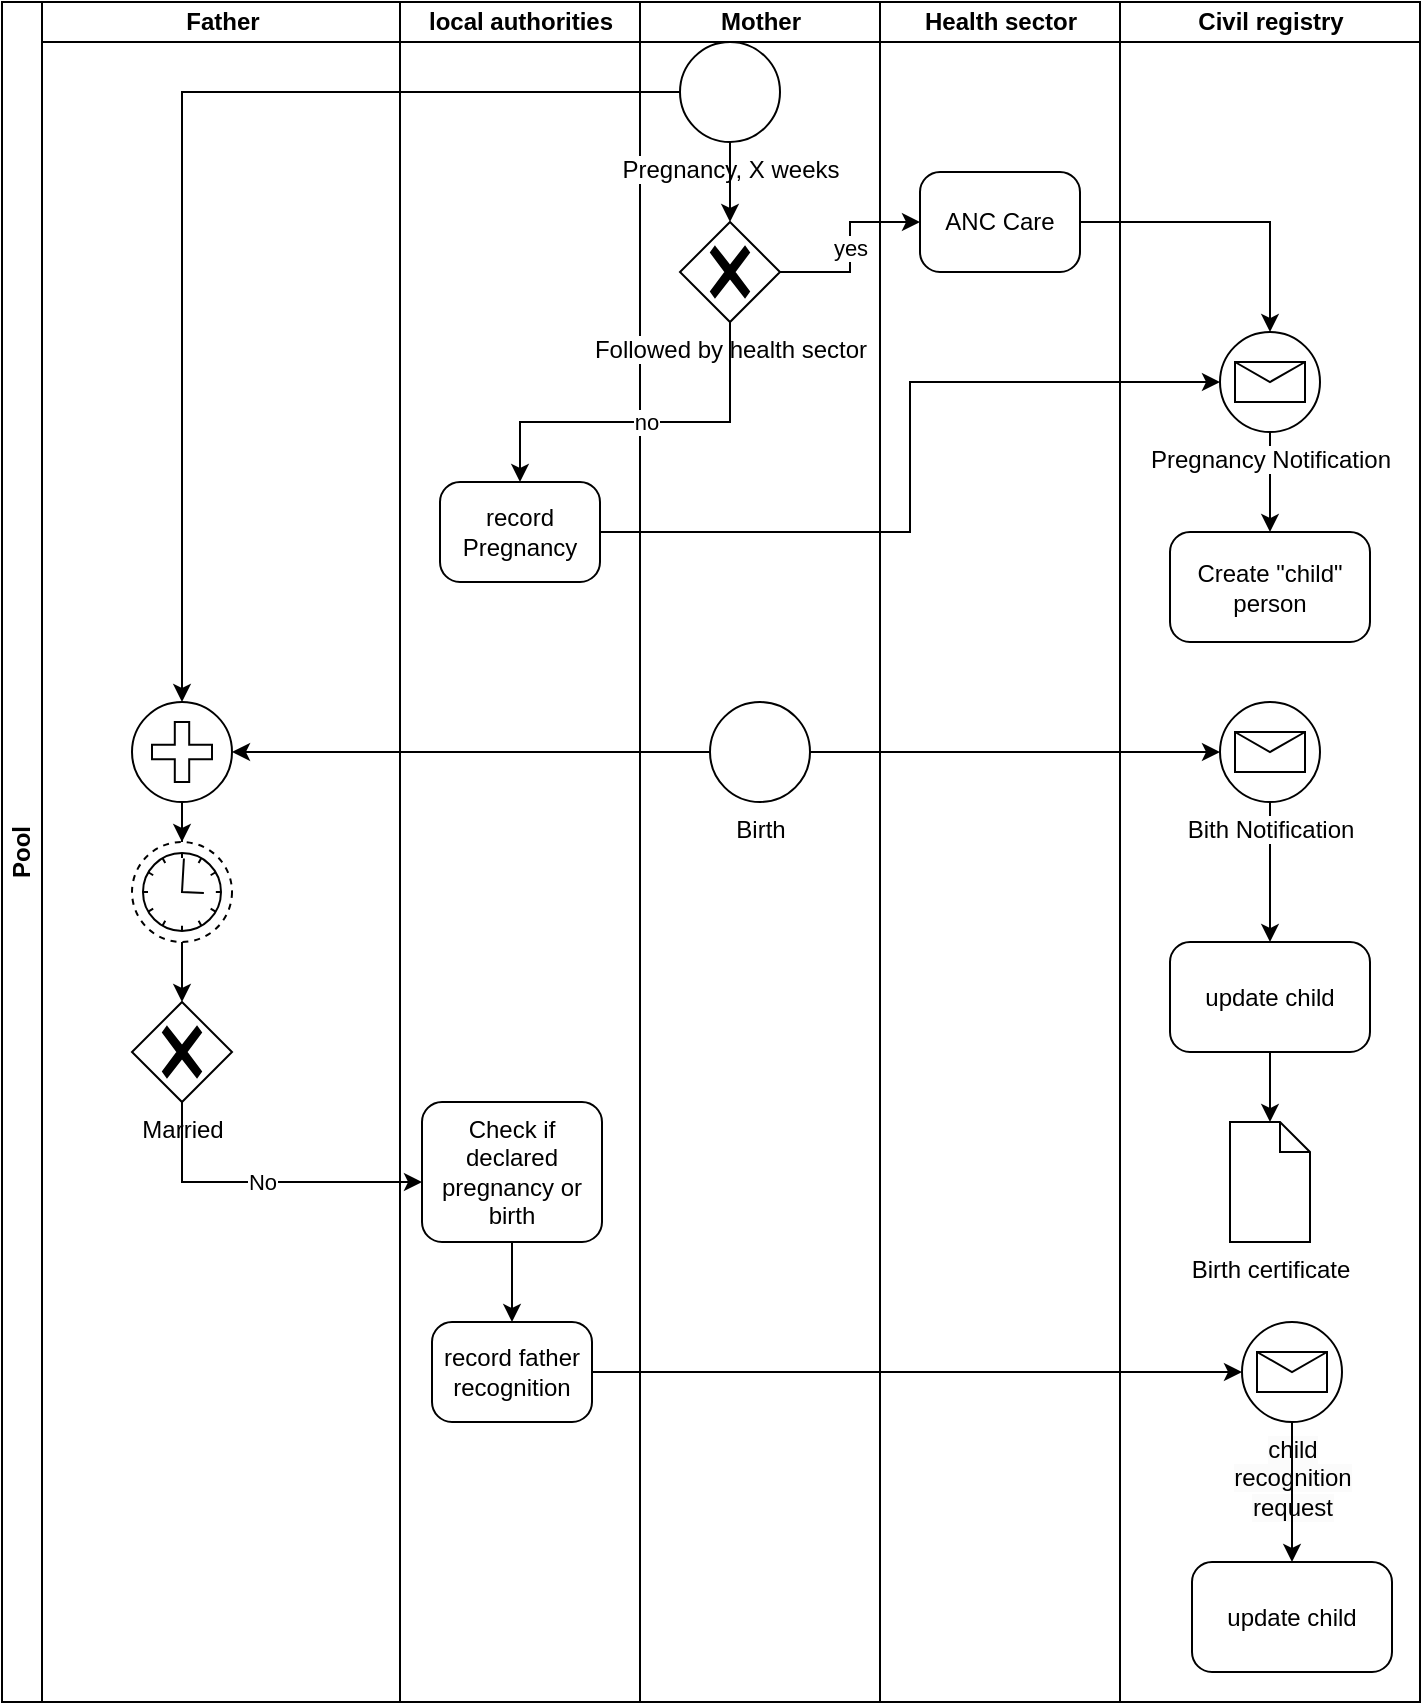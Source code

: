 <mxfile version="24.5.3" type="device" pages="4">
  <diagram name="Birth" id="nSUFd5jD0_9G8nrskVRt">
    <mxGraphModel dx="990" dy="1549" grid="1" gridSize="10" guides="1" tooltips="1" connect="1" arrows="1" fold="1" page="1" pageScale="1" pageWidth="1100" pageHeight="850" math="0" shadow="0">
      <root>
        <mxCell id="0" />
        <mxCell id="1" parent="0" />
        <mxCell id="YhCWl3MqREWQDLSimOhb-4" value="Pool" style="swimlane;html=1;childLayout=stackLayout;resizeParent=1;resizeParentMax=0;startSize=20;horizontal=0;horizontalStack=1;whiteSpace=wrap;" vertex="1" parent="1">
          <mxGeometry width="709" height="850" as="geometry" />
        </mxCell>
        <mxCell id="YhCWl3MqREWQDLSimOhb-7" value="Father" style="swimlane;html=1;startSize=20;" vertex="1" parent="YhCWl3MqREWQDLSimOhb-4">
          <mxGeometry x="20" width="179" height="850" as="geometry" />
        </mxCell>
        <mxCell id="YhCWl3MqREWQDLSimOhb-30" style="edgeStyle=orthogonalEdgeStyle;rounded=0;orthogonalLoop=1;jettySize=auto;html=1;" edge="1" parent="YhCWl3MqREWQDLSimOhb-7" source="YhCWl3MqREWQDLSimOhb-27" target="YhCWl3MqREWQDLSimOhb-29">
          <mxGeometry relative="1" as="geometry" />
        </mxCell>
        <mxCell id="YhCWl3MqREWQDLSimOhb-27" value="" style="points=[[0.145,0.145,0],[0.5,0,0],[0.855,0.145,0],[1,0.5,0],[0.855,0.855,0],[0.5,1,0],[0.145,0.855,0],[0,0.5,0]];shape=mxgraph.bpmn.event;html=1;verticalLabelPosition=bottom;labelBackgroundColor=#ffffff;verticalAlign=top;align=center;perimeter=ellipsePerimeter;outlineConnect=0;aspect=fixed;outline=eventNonint;symbol=timer;" vertex="1" parent="YhCWl3MqREWQDLSimOhb-7">
          <mxGeometry x="45" y="420" width="50" height="50" as="geometry" />
        </mxCell>
        <mxCell id="YhCWl3MqREWQDLSimOhb-29" value="Married" style="points=[[0.25,0.25,0],[0.5,0,0],[0.75,0.25,0],[1,0.5,0],[0.75,0.75,0],[0.5,1,0],[0.25,0.75,0],[0,0.5,0]];shape=mxgraph.bpmn.gateway2;html=1;verticalLabelPosition=bottom;labelBackgroundColor=#ffffff;verticalAlign=top;align=center;perimeter=rhombusPerimeter;outlineConnect=0;outline=none;symbol=none;gwType=exclusive;" vertex="1" parent="YhCWl3MqREWQDLSimOhb-7">
          <mxGeometry x="45" y="500" width="50" height="50" as="geometry" />
        </mxCell>
        <mxCell id="DTsSMKILn_UxU-ljEhn--4" style="edgeStyle=orthogonalEdgeStyle;rounded=0;orthogonalLoop=1;jettySize=auto;html=1;" edge="1" parent="YhCWl3MqREWQDLSimOhb-7" source="DTsSMKILn_UxU-ljEhn--3" target="YhCWl3MqREWQDLSimOhb-27">
          <mxGeometry relative="1" as="geometry" />
        </mxCell>
        <mxCell id="DTsSMKILn_UxU-ljEhn--3" value="" style="points=[[0.145,0.145,0],[0.5,0,0],[0.855,0.145,0],[1,0.5,0],[0.855,0.855,0],[0.5,1,0],[0.145,0.855,0],[0,0.5,0]];shape=mxgraph.bpmn.event;html=1;verticalLabelPosition=bottom;labelBackgroundColor=#ffffff;verticalAlign=top;align=center;perimeter=ellipsePerimeter;outlineConnect=0;aspect=fixed;outline=eventInt;symbol=parallelMultiple;" vertex="1" parent="YhCWl3MqREWQDLSimOhb-7">
          <mxGeometry x="45" y="350" width="50" height="50" as="geometry" />
        </mxCell>
        <mxCell id="SkEGUjGUYLFx4oDO83JQ-1" value="local authorities" style="swimlane;html=1;startSize=20;" vertex="1" parent="YhCWl3MqREWQDLSimOhb-4">
          <mxGeometry x="199" width="120" height="850" as="geometry" />
        </mxCell>
        <mxCell id="SkEGUjGUYLFx4oDO83JQ-3" value="record Pregnancy" style="points=[[0.25,0,0],[0.5,0,0],[0.75,0,0],[1,0.25,0],[1,0.5,0],[1,0.75,0],[0.75,1,0],[0.5,1,0],[0.25,1,0],[0,0.75,0],[0,0.5,0],[0,0.25,0]];shape=mxgraph.bpmn.task;whiteSpace=wrap;rectStyle=rounded;size=10;html=1;container=1;expand=0;collapsible=0;taskMarker=abstract;" vertex="1" parent="SkEGUjGUYLFx4oDO83JQ-1">
          <mxGeometry x="20" y="240" width="80" height="50" as="geometry" />
        </mxCell>
        <mxCell id="SkEGUjGUYLFx4oDO83JQ-6" value="record father recognition" style="points=[[0.25,0,0],[0.5,0,0],[0.75,0,0],[1,0.25,0],[1,0.5,0],[1,0.75,0],[0.75,1,0],[0.5,1,0],[0.25,1,0],[0,0.75,0],[0,0.5,0],[0,0.25,0]];shape=mxgraph.bpmn.task;whiteSpace=wrap;rectStyle=rounded;size=10;html=1;container=1;expand=0;collapsible=0;taskMarker=abstract;" vertex="1" parent="SkEGUjGUYLFx4oDO83JQ-1">
          <mxGeometry x="16" y="660" width="80" height="50" as="geometry" />
        </mxCell>
        <mxCell id="SkEGUjGUYLFx4oDO83JQ-12" style="edgeStyle=orthogonalEdgeStyle;rounded=0;orthogonalLoop=1;jettySize=auto;html=1;" edge="1" parent="SkEGUjGUYLFx4oDO83JQ-1" source="SkEGUjGUYLFx4oDO83JQ-11" target="SkEGUjGUYLFx4oDO83JQ-6">
          <mxGeometry relative="1" as="geometry" />
        </mxCell>
        <mxCell id="SkEGUjGUYLFx4oDO83JQ-11" value="Check if declared pregnancy or birth" style="points=[[0.25,0,0],[0.5,0,0],[0.75,0,0],[1,0.25,0],[1,0.5,0],[1,0.75,0],[0.75,1,0],[0.5,1,0],[0.25,1,0],[0,0.75,0],[0,0.5,0],[0,0.25,0]];shape=mxgraph.bpmn.task;whiteSpace=wrap;rectStyle=rounded;size=10;html=1;container=1;expand=0;collapsible=0;taskMarker=abstract;" vertex="1" parent="SkEGUjGUYLFx4oDO83JQ-1">
          <mxGeometry x="11" y="550" width="90" height="70" as="geometry" />
        </mxCell>
        <mxCell id="YhCWl3MqREWQDLSimOhb-15" value="Mother" style="swimlane;html=1;startSize=20;" vertex="1" parent="YhCWl3MqREWQDLSimOhb-4">
          <mxGeometry x="319" width="120" height="850" as="geometry" />
        </mxCell>
        <mxCell id="YhCWl3MqREWQDLSimOhb-12" value="Followed by health sector" style="points=[[0.25,0.25,0],[0.5,0,0],[0.75,0.25,0],[1,0.5,0],[0.75,0.75,0],[0.5,1,0],[0.25,0.75,0],[0,0.5,0]];shape=mxgraph.bpmn.gateway2;html=1;verticalLabelPosition=bottom;labelBackgroundColor=#ffffff;verticalAlign=top;align=center;perimeter=rhombusPerimeter;outlineConnect=0;outline=none;symbol=none;gwType=exclusive;" vertex="1" parent="YhCWl3MqREWQDLSimOhb-15">
          <mxGeometry x="20" y="110" width="50" height="50" as="geometry" />
        </mxCell>
        <mxCell id="YhCWl3MqREWQDLSimOhb-1" value="Pregnancy, X weeks" style="points=[[0.145,0.145,0],[0.5,0,0],[0.855,0.145,0],[1,0.5,0],[0.855,0.855,0],[0.5,1,0],[0.145,0.855,0],[0,0.5,0]];shape=mxgraph.bpmn.event;html=1;verticalLabelPosition=bottom;labelBackgroundColor=#ffffff;verticalAlign=top;align=center;perimeter=ellipsePerimeter;outlineConnect=0;aspect=fixed;outline=standard;symbol=general;" vertex="1" parent="YhCWl3MqREWQDLSimOhb-15">
          <mxGeometry x="20" y="20" width="50" height="50" as="geometry" />
        </mxCell>
        <mxCell id="YhCWl3MqREWQDLSimOhb-3" style="edgeStyle=orthogonalEdgeStyle;rounded=0;orthogonalLoop=1;jettySize=auto;html=1;" edge="1" parent="YhCWl3MqREWQDLSimOhb-15" source="YhCWl3MqREWQDLSimOhb-1" target="YhCWl3MqREWQDLSimOhb-12">
          <mxGeometry relative="1" as="geometry" />
        </mxCell>
        <mxCell id="YhCWl3MqREWQDLSimOhb-42" value="Birth" style="points=[[0.145,0.145,0],[0.5,0,0],[0.855,0.145,0],[1,0.5,0],[0.855,0.855,0],[0.5,1,0],[0.145,0.855,0],[0,0.5,0]];shape=mxgraph.bpmn.event;html=1;verticalLabelPosition=bottom;labelBackgroundColor=#ffffff;verticalAlign=top;align=center;perimeter=ellipsePerimeter;outlineConnect=0;aspect=fixed;outline=standard;symbol=general;" vertex="1" parent="YhCWl3MqREWQDLSimOhb-15">
          <mxGeometry x="35" y="350" width="50" height="50" as="geometry" />
        </mxCell>
        <mxCell id="YhCWl3MqREWQDLSimOhb-5" value="Health sector" style="swimlane;html=1;startSize=20;" vertex="1" parent="YhCWl3MqREWQDLSimOhb-4">
          <mxGeometry x="439" width="120" height="850" as="geometry" />
        </mxCell>
        <mxCell id="YhCWl3MqREWQDLSimOhb-2" value="ANC Care" style="points=[[0.25,0,0],[0.5,0,0],[0.75,0,0],[1,0.25,0],[1,0.5,0],[1,0.75,0],[0.75,1,0],[0.5,1,0],[0.25,1,0],[0,0.75,0],[0,0.5,0],[0,0.25,0]];shape=mxgraph.bpmn.task;whiteSpace=wrap;rectStyle=rounded;size=10;html=1;container=1;expand=0;collapsible=0;taskMarker=abstract;" vertex="1" parent="YhCWl3MqREWQDLSimOhb-5">
          <mxGeometry x="20" y="85" width="80" height="50" as="geometry" />
        </mxCell>
        <mxCell id="YhCWl3MqREWQDLSimOhb-6" value="Civil registry" style="swimlane;html=1;startSize=20;" vertex="1" parent="YhCWl3MqREWQDLSimOhb-4">
          <mxGeometry x="559" width="150" height="850" as="geometry" />
        </mxCell>
        <mxCell id="YhCWl3MqREWQDLSimOhb-26" style="edgeStyle=orthogonalEdgeStyle;rounded=0;orthogonalLoop=1;jettySize=auto;html=1;" edge="1" parent="YhCWl3MqREWQDLSimOhb-6" source="YhCWl3MqREWQDLSimOhb-10" target="YhCWl3MqREWQDLSimOhb-25">
          <mxGeometry relative="1" as="geometry" />
        </mxCell>
        <mxCell id="YhCWl3MqREWQDLSimOhb-10" value="Pregnancy Notification" style="points=[[0.145,0.145,0],[0.5,0,0],[0.855,0.145,0],[1,0.5,0],[0.855,0.855,0],[0.5,1,0],[0.145,0.855,0],[0,0.5,0]];shape=mxgraph.bpmn.event;html=1;verticalLabelPosition=bottom;labelBackgroundColor=#ffffff;verticalAlign=top;align=center;perimeter=ellipsePerimeter;outlineConnect=0;aspect=fixed;outline=standard;symbol=message;" vertex="1" parent="YhCWl3MqREWQDLSimOhb-6">
          <mxGeometry x="50" y="165" width="50" height="50" as="geometry" />
        </mxCell>
        <mxCell id="YhCWl3MqREWQDLSimOhb-25" value="Create &quot;child&quot; person" style="points=[[0.25,0,0],[0.5,0,0],[0.75,0,0],[1,0.25,0],[1,0.5,0],[1,0.75,0],[0.75,1,0],[0.5,1,0],[0.25,1,0],[0,0.75,0],[0,0.5,0],[0,0.25,0]];shape=mxgraph.bpmn.task;whiteSpace=wrap;rectStyle=rounded;size=10;html=1;container=1;expand=0;collapsible=0;taskMarker=abstract;" vertex="1" parent="YhCWl3MqREWQDLSimOhb-6">
          <mxGeometry x="25" y="265" width="100" height="55" as="geometry" />
        </mxCell>
        <mxCell id="YhCWl3MqREWQDLSimOhb-46" style="edgeStyle=orthogonalEdgeStyle;rounded=0;orthogonalLoop=1;jettySize=auto;html=1;" edge="1" parent="YhCWl3MqREWQDLSimOhb-6" source="YhCWl3MqREWQDLSimOhb-43" target="YhCWl3MqREWQDLSimOhb-45">
          <mxGeometry relative="1" as="geometry" />
        </mxCell>
        <mxCell id="YhCWl3MqREWQDLSimOhb-43" value="Bith Notification" style="points=[[0.145,0.145,0],[0.5,0,0],[0.855,0.145,0],[1,0.5,0],[0.855,0.855,0],[0.5,1,0],[0.145,0.855,0],[0,0.5,0]];shape=mxgraph.bpmn.event;html=1;verticalLabelPosition=bottom;labelBackgroundColor=#ffffff;verticalAlign=top;align=center;perimeter=ellipsePerimeter;outlineConnect=0;aspect=fixed;outline=standard;symbol=message;" vertex="1" parent="YhCWl3MqREWQDLSimOhb-6">
          <mxGeometry x="50" y="350" width="50" height="50" as="geometry" />
        </mxCell>
        <mxCell id="YhCWl3MqREWQDLSimOhb-51" style="edgeStyle=orthogonalEdgeStyle;rounded=0;orthogonalLoop=1;jettySize=auto;html=1;" edge="1" parent="YhCWl3MqREWQDLSimOhb-6" source="YhCWl3MqREWQDLSimOhb-45" target="YhCWl3MqREWQDLSimOhb-50">
          <mxGeometry relative="1" as="geometry" />
        </mxCell>
        <mxCell id="YhCWl3MqREWQDLSimOhb-45" value="update child" style="points=[[0.25,0,0],[0.5,0,0],[0.75,0,0],[1,0.25,0],[1,0.5,0],[1,0.75,0],[0.75,1,0],[0.5,1,0],[0.25,1,0],[0,0.75,0],[0,0.5,0],[0,0.25,0]];shape=mxgraph.bpmn.task;whiteSpace=wrap;rectStyle=rounded;size=10;html=1;container=1;expand=0;collapsible=0;taskMarker=abstract;" vertex="1" parent="YhCWl3MqREWQDLSimOhb-6">
          <mxGeometry x="25" y="470" width="100" height="55" as="geometry" />
        </mxCell>
        <mxCell id="YhCWl3MqREWQDLSimOhb-50" value="Birth certificate" style="shape=mxgraph.bpmn.data;labelPosition=center;verticalLabelPosition=bottom;align=center;verticalAlign=top;size=15;html=1;" vertex="1" parent="YhCWl3MqREWQDLSimOhb-6">
          <mxGeometry x="55" y="560" width="40" height="60" as="geometry" />
        </mxCell>
        <mxCell id="YhCWl3MqREWQDLSimOhb-37" value="&lt;span style=&quot;color: rgb(0, 0, 0); font-family: Helvetica; font-size: 12px; font-style: normal; font-variant-ligatures: normal; font-variant-caps: normal; font-weight: 400; letter-spacing: normal; orphans: 2; text-align: center; text-indent: 0px; text-transform: none; widows: 2; word-spacing: 0px; -webkit-text-stroke-width: 0px; white-space: normal; background-color: rgb(251, 251, 251); text-decoration-thickness: initial; text-decoration-style: initial; text-decoration-color: initial; display: inline !important; float: none;&quot;&gt;child recognition request&lt;/span&gt;" style="points=[[0.145,0.145,0],[0.5,0,0],[0.855,0.145,0],[1,0.5,0],[0.855,0.855,0],[0.5,1,0],[0.145,0.855,0],[0,0.5,0]];shape=mxgraph.bpmn.event;html=1;verticalLabelPosition=bottom;labelBackgroundColor=#ffffff;verticalAlign=top;align=center;perimeter=ellipsePerimeter;outlineConnect=0;aspect=fixed;outline=standard;symbol=message;" vertex="1" parent="YhCWl3MqREWQDLSimOhb-6">
          <mxGeometry x="61" y="660" width="50" height="50" as="geometry" />
        </mxCell>
        <mxCell id="YhCWl3MqREWQDLSimOhb-38" value="update child" style="points=[[0.25,0,0],[0.5,0,0],[0.75,0,0],[1,0.25,0],[1,0.5,0],[1,0.75,0],[0.75,1,0],[0.5,1,0],[0.25,1,0],[0,0.75,0],[0,0.5,0],[0,0.25,0]];shape=mxgraph.bpmn.task;whiteSpace=wrap;rectStyle=rounded;size=10;html=1;container=1;expand=0;collapsible=0;taskMarker=abstract;" vertex="1" parent="YhCWl3MqREWQDLSimOhb-6">
          <mxGeometry x="36" y="780" width="100" height="55" as="geometry" />
        </mxCell>
        <mxCell id="YhCWl3MqREWQDLSimOhb-39" style="edgeStyle=orthogonalEdgeStyle;rounded=0;orthogonalLoop=1;jettySize=auto;html=1;" edge="1" parent="YhCWl3MqREWQDLSimOhb-6" source="YhCWl3MqREWQDLSimOhb-37" target="YhCWl3MqREWQDLSimOhb-38">
          <mxGeometry relative="1" as="geometry" />
        </mxCell>
        <mxCell id="YhCWl3MqREWQDLSimOhb-13" value="no" style="edgeStyle=orthogonalEdgeStyle;rounded=0;orthogonalLoop=1;jettySize=auto;html=1;" edge="1" parent="YhCWl3MqREWQDLSimOhb-4" source="YhCWl3MqREWQDLSimOhb-12" target="SkEGUjGUYLFx4oDO83JQ-3">
          <mxGeometry relative="1" as="geometry">
            <Array as="points">
              <mxPoint x="364" y="210" />
              <mxPoint x="259" y="210" />
            </Array>
          </mxGeometry>
        </mxCell>
        <mxCell id="YhCWl3MqREWQDLSimOhb-11" style="edgeStyle=orthogonalEdgeStyle;rounded=0;orthogonalLoop=1;jettySize=auto;html=1;" edge="1" parent="YhCWl3MqREWQDLSimOhb-4" source="YhCWl3MqREWQDLSimOhb-2" target="YhCWl3MqREWQDLSimOhb-10">
          <mxGeometry relative="1" as="geometry" />
        </mxCell>
        <mxCell id="YhCWl3MqREWQDLSimOhb-44" style="edgeStyle=orthogonalEdgeStyle;rounded=0;orthogonalLoop=1;jettySize=auto;html=1;" edge="1" parent="YhCWl3MqREWQDLSimOhb-4" source="YhCWl3MqREWQDLSimOhb-42" target="YhCWl3MqREWQDLSimOhb-43">
          <mxGeometry relative="1" as="geometry" />
        </mxCell>
        <mxCell id="YhCWl3MqREWQDLSimOhb-28" style="edgeStyle=orthogonalEdgeStyle;rounded=0;orthogonalLoop=1;jettySize=auto;html=1;" edge="1" parent="YhCWl3MqREWQDLSimOhb-4" source="YhCWl3MqREWQDLSimOhb-1" target="DTsSMKILn_UxU-ljEhn--3">
          <mxGeometry relative="1" as="geometry" />
        </mxCell>
        <mxCell id="YhCWl3MqREWQDLSimOhb-32" value="No" style="edgeStyle=orthogonalEdgeStyle;rounded=0;orthogonalLoop=1;jettySize=auto;html=1;" edge="1" parent="YhCWl3MqREWQDLSimOhb-4" source="YhCWl3MqREWQDLSimOhb-29" target="SkEGUjGUYLFx4oDO83JQ-11">
          <mxGeometry relative="1" as="geometry">
            <mxPoint x="727" y="300" as="targetPoint" />
            <Array as="points">
              <mxPoint x="90" y="590" />
            </Array>
          </mxGeometry>
        </mxCell>
        <mxCell id="SkEGUjGUYLFx4oDO83JQ-9" style="edgeStyle=orthogonalEdgeStyle;rounded=0;orthogonalLoop=1;jettySize=auto;html=1;entryX=0;entryY=0.5;entryDx=0;entryDy=0;entryPerimeter=0;" edge="1" parent="YhCWl3MqREWQDLSimOhb-4" source="SkEGUjGUYLFx4oDO83JQ-3" target="YhCWl3MqREWQDLSimOhb-10">
          <mxGeometry relative="1" as="geometry" />
        </mxCell>
        <mxCell id="SkEGUjGUYLFx4oDO83JQ-8" style="edgeStyle=orthogonalEdgeStyle;rounded=0;orthogonalLoop=1;jettySize=auto;html=1;" edge="1" parent="YhCWl3MqREWQDLSimOhb-4" source="SkEGUjGUYLFx4oDO83JQ-6" target="YhCWl3MqREWQDLSimOhb-37">
          <mxGeometry relative="1" as="geometry" />
        </mxCell>
        <mxCell id="DTsSMKILn_UxU-ljEhn--1" value="yes" style="edgeStyle=orthogonalEdgeStyle;rounded=0;orthogonalLoop=1;jettySize=auto;html=1;" edge="1" parent="YhCWl3MqREWQDLSimOhb-4" source="YhCWl3MqREWQDLSimOhb-12" target="YhCWl3MqREWQDLSimOhb-2">
          <mxGeometry relative="1" as="geometry" />
        </mxCell>
        <mxCell id="DTsSMKILn_UxU-ljEhn--2" style="edgeStyle=orthogonalEdgeStyle;rounded=0;orthogonalLoop=1;jettySize=auto;html=1;" edge="1" parent="YhCWl3MqREWQDLSimOhb-4" source="YhCWl3MqREWQDLSimOhb-42" target="DTsSMKILn_UxU-ljEhn--3">
          <mxGeometry relative="1" as="geometry">
            <mxPoint x="150" y="370" as="targetPoint" />
          </mxGeometry>
        </mxCell>
      </root>
    </mxGraphModel>
  </diagram>
  <diagram id="Bt9gUDjn5Z2ZQmZKNVND" name="Death">
    <mxGraphModel dx="794" dy="1239" grid="1" gridSize="10" guides="1" tooltips="1" connect="1" arrows="1" fold="1" page="1" pageScale="1" pageWidth="1100" pageHeight="850" math="0" shadow="0">
      <root>
        <mxCell id="0" />
        <mxCell id="1" parent="0" />
        <mxCell id="saBdvuk_BzYRXobDGN09-1" value="Pool" style="swimlane;html=1;childLayout=stackLayout;resizeParent=1;resizeParentMax=0;startSize=20;horizontal=0;horizontalStack=1;whiteSpace=wrap;" vertex="1" parent="1">
          <mxGeometry width="530" height="850" as="geometry" />
        </mxCell>
        <mxCell id="saBdvuk_BzYRXobDGN09-31" value="local authorities" style="swimlane;html=1;startSize=20;" vertex="1" parent="saBdvuk_BzYRXobDGN09-1">
          <mxGeometry x="20" width="120" height="850" as="geometry" />
        </mxCell>
        <mxCell id="eX6iE8BrFAolVmooC0jb-11" style="edgeStyle=orthogonalEdgeStyle;rounded=0;orthogonalLoop=1;jettySize=auto;html=1;" edge="1" parent="saBdvuk_BzYRXobDGN09-31" source="saBdvuk_BzYRXobDGN09-32" target="eX6iE8BrFAolVmooC0jb-10">
          <mxGeometry relative="1" as="geometry" />
        </mxCell>
        <mxCell id="saBdvuk_BzYRXobDGN09-32" value="record death" style="points=[[0.25,0,0],[0.5,0,0],[0.75,0,0],[1,0.25,0],[1,0.5,0],[1,0.75,0],[0.75,1,0],[0.5,1,0],[0.25,1,0],[0,0.75,0],[0,0.5,0],[0,0.25,0]];shape=mxgraph.bpmn.task;whiteSpace=wrap;rectStyle=rounded;size=10;html=1;container=1;expand=0;collapsible=0;taskMarker=abstract;" vertex="1" parent="saBdvuk_BzYRXobDGN09-31">
          <mxGeometry x="10" y="110" width="80" height="50" as="geometry" />
        </mxCell>
        <mxCell id="eX6iE8BrFAolVmooC0jb-10" value="Verbal Autopsie" style="points=[[0.25,0,0],[0.5,0,0],[0.75,0,0],[1,0.25,0],[1,0.5,0],[1,0.75,0],[0.75,1,0],[0.5,1,0],[0.25,1,0],[0,0.75,0],[0,0.5,0],[0,0.25,0]];shape=mxgraph.bpmn.task;whiteSpace=wrap;rectStyle=rounded;size=10;html=1;container=1;expand=0;collapsible=0;taskMarker=abstract;" vertex="1" parent="saBdvuk_BzYRXobDGN09-31">
          <mxGeometry x="10" y="340" width="80" height="50" as="geometry" />
        </mxCell>
        <mxCell id="saBdvuk_BzYRXobDGN09-2" value="person" style="swimlane;html=1;startSize=20;" vertex="1" parent="saBdvuk_BzYRXobDGN09-1">
          <mxGeometry x="140" width="120" height="850" as="geometry" />
        </mxCell>
        <mxCell id="saBdvuk_BzYRXobDGN09-3" value="at hostipal" style="points=[[0.25,0.25,0],[0.5,0,0],[0.75,0.25,0],[1,0.5,0],[0.75,0.75,0],[0.5,1,0],[0.25,0.75,0],[0,0.5,0]];shape=mxgraph.bpmn.gateway2;html=1;verticalLabelPosition=bottom;labelBackgroundColor=#ffffff;verticalAlign=top;align=center;perimeter=rhombusPerimeter;outlineConnect=0;outline=none;symbol=none;gwType=exclusive;" vertex="1" parent="saBdvuk_BzYRXobDGN09-2">
          <mxGeometry x="20" y="110" width="50" height="50" as="geometry" />
        </mxCell>
        <mxCell id="saBdvuk_BzYRXobDGN09-4" value="Dies" style="points=[[0.145,0.145,0],[0.5,0,0],[0.855,0.145,0],[1,0.5,0],[0.855,0.855,0],[0.5,1,0],[0.145,0.855,0],[0,0.5,0]];shape=mxgraph.bpmn.event;html=1;verticalLabelPosition=bottom;labelBackgroundColor=#ffffff;verticalAlign=top;align=center;perimeter=ellipsePerimeter;outlineConnect=0;aspect=fixed;outline=standard;symbol=general;" vertex="1" parent="saBdvuk_BzYRXobDGN09-2">
          <mxGeometry x="20" y="20" width="50" height="50" as="geometry" />
        </mxCell>
        <mxCell id="saBdvuk_BzYRXobDGN09-5" style="edgeStyle=orthogonalEdgeStyle;rounded=0;orthogonalLoop=1;jettySize=auto;html=1;" edge="1" parent="saBdvuk_BzYRXobDGN09-2" source="saBdvuk_BzYRXobDGN09-4" target="saBdvuk_BzYRXobDGN09-3">
          <mxGeometry relative="1" as="geometry" />
        </mxCell>
        <mxCell id="saBdvuk_BzYRXobDGN09-6" value="Burial" style="points=[[0.145,0.145,0],[0.5,0,0],[0.855,0.145,0],[1,0.5,0],[0.855,0.855,0],[0.5,1,0],[0.145,0.855,0],[0,0.5,0]];shape=mxgraph.bpmn.event;html=1;verticalLabelPosition=bottom;labelBackgroundColor=#ffffff;verticalAlign=top;align=center;perimeter=ellipsePerimeter;outlineConnect=0;aspect=fixed;outline=standard;symbol=general;" vertex="1" parent="saBdvuk_BzYRXobDGN09-2">
          <mxGeometry x="20" y="610" width="50" height="50" as="geometry" />
        </mxCell>
        <mxCell id="saBdvuk_BzYRXobDGN09-7" value="Health sector" style="swimlane;html=1;startSize=20;" vertex="1" parent="saBdvuk_BzYRXobDGN09-1">
          <mxGeometry x="260" width="120" height="850" as="geometry" />
        </mxCell>
        <mxCell id="eX6iE8BrFAolVmooC0jb-3" style="edgeStyle=orthogonalEdgeStyle;rounded=0;orthogonalLoop=1;jettySize=auto;html=1;" edge="1" parent="saBdvuk_BzYRXobDGN09-7" source="saBdvuk_BzYRXobDGN09-8" target="eX6iE8BrFAolVmooC0jb-2">
          <mxGeometry relative="1" as="geometry" />
        </mxCell>
        <mxCell id="saBdvuk_BzYRXobDGN09-8" value="record death (WHO CoD)" style="points=[[0.25,0,0],[0.5,0,0],[0.75,0,0],[1,0.25,0],[1,0.5,0],[1,0.75,0],[0.75,1,0],[0.5,1,0],[0.25,1,0],[0,0.75,0],[0,0.5,0],[0,0.25,0]];shape=mxgraph.bpmn.task;whiteSpace=wrap;rectStyle=rounded;size=10;html=1;container=1;expand=0;collapsible=0;taskMarker=abstract;" vertex="1" parent="saBdvuk_BzYRXobDGN09-7">
          <mxGeometry x="20" y="110" width="80" height="50" as="geometry" />
        </mxCell>
        <mxCell id="eX6iE8BrFAolVmooC0jb-1" value="Process VA&amp;nbsp;" style="points=[[0.25,0,0],[0.5,0,0],[0.75,0,0],[1,0.25,0],[1,0.5,0],[1,0.75,0],[0.75,1,0],[0.5,1,0],[0.25,1,0],[0,0.75,0],[0,0.5,0],[0,0.25,0]];shape=mxgraph.bpmn.task;whiteSpace=wrap;rectStyle=rounded;size=10;html=1;container=1;expand=0;collapsible=0;taskMarker=abstract;" vertex="1" parent="saBdvuk_BzYRXobDGN09-7">
          <mxGeometry x="20" y="340" width="80" height="50" as="geometry" />
        </mxCell>
        <mxCell id="eX6iE8BrFAolVmooC0jb-5" style="edgeStyle=orthogonalEdgeStyle;rounded=0;orthogonalLoop=1;jettySize=auto;html=1;" edge="1" parent="saBdvuk_BzYRXobDGN09-7" source="eX6iE8BrFAolVmooC0jb-2" target="eX6iE8BrFAolVmooC0jb-4">
          <mxGeometry relative="1" as="geometry" />
        </mxCell>
        <mxCell id="eX6iE8BrFAolVmooC0jb-2" value="Coding" style="points=[[0.25,0,0],[0.5,0,0],[0.75,0,0],[1,0.25,0],[1,0.5,0],[1,0.75,0],[0.75,1,0],[0.5,1,0],[0.25,1,0],[0,0.75,0],[0,0.5,0],[0,0.25,0]];shape=mxgraph.bpmn.task;whiteSpace=wrap;rectStyle=rounded;size=10;html=1;container=1;expand=0;collapsible=0;taskMarker=abstract;" vertex="1" parent="saBdvuk_BzYRXobDGN09-7">
          <mxGeometry x="20" y="200" width="80" height="50" as="geometry" />
        </mxCell>
        <mxCell id="eX6iE8BrFAolVmooC0jb-4" value="Underlying CoD" style="points=[[0.25,0,0],[0.5,0,0],[0.75,0,0],[1,0.25,0],[1,0.5,0],[1,0.75,0],[0.75,1,0],[0.5,1,0],[0.25,1,0],[0,0.75,0],[0,0.5,0],[0,0.25,0]];shape=mxgraph.bpmn.task;whiteSpace=wrap;rectStyle=rounded;size=10;html=1;container=1;expand=0;collapsible=0;taskMarker=abstract;" vertex="1" parent="saBdvuk_BzYRXobDGN09-7">
          <mxGeometry x="20" y="280" width="80" height="50" as="geometry" />
        </mxCell>
        <mxCell id="saBdvuk_BzYRXobDGN09-9" value="Civil registry" style="swimlane;html=1;startSize=20;" vertex="1" parent="saBdvuk_BzYRXobDGN09-1">
          <mxGeometry x="380" width="150" height="850" as="geometry" />
        </mxCell>
        <mxCell id="saBdvuk_BzYRXobDGN09-11" value="unconfirmed death Notification" style="points=[[0.145,0.145,0],[0.5,0,0],[0.855,0.145,0],[1,0.5,0],[0.855,0.855,0],[0.5,1,0],[0.145,0.855,0],[0,0.5,0]];shape=mxgraph.bpmn.event;html=1;verticalLabelPosition=bottom;labelBackgroundColor=#ffffff;verticalAlign=top;align=center;perimeter=ellipsePerimeter;outlineConnect=0;aspect=fixed;outline=standard;symbol=message;" vertex="1" parent="saBdvuk_BzYRXobDGN09-9">
          <mxGeometry x="65" y="110" width="50" height="50" as="geometry" />
        </mxCell>
        <mxCell id="saBdvuk_BzYRXobDGN09-13" style="edgeStyle=orthogonalEdgeStyle;rounded=0;orthogonalLoop=1;jettySize=auto;html=1;" edge="1" parent="saBdvuk_BzYRXobDGN09-9" source="saBdvuk_BzYRXobDGN09-11" target="saBdvuk_BzYRXobDGN09-15">
          <mxGeometry relative="1" as="geometry">
            <mxPoint x="70" y="400" as="sourcePoint" />
          </mxGeometry>
        </mxCell>
        <mxCell id="saBdvuk_BzYRXobDGN09-15" value="put a warning on the person;&amp;nbsp;" style="points=[[0.25,0,0],[0.5,0,0],[0.75,0,0],[1,0.25,0],[1,0.5,0],[1,0.75,0],[0.75,1,0],[0.5,1,0],[0.25,1,0],[0,0.75,0],[0,0.5,0],[0,0.25,0]];shape=mxgraph.bpmn.task;whiteSpace=wrap;rectStyle=rounded;size=10;html=1;container=1;expand=0;collapsible=0;taskMarker=abstract;" vertex="1" parent="saBdvuk_BzYRXobDGN09-9">
          <mxGeometry x="40" y="220" width="100" height="55" as="geometry" />
        </mxCell>
        <mxCell id="saBdvuk_BzYRXobDGN09-16" style="edgeStyle=orthogonalEdgeStyle;rounded=0;orthogonalLoop=1;jettySize=auto;html=1;" edge="1" parent="saBdvuk_BzYRXobDGN09-9" source="saBdvuk_BzYRXobDGN09-17" target="saBdvuk_BzYRXobDGN09-19">
          <mxGeometry relative="1" as="geometry" />
        </mxCell>
        <mxCell id="saBdvuk_BzYRXobDGN09-17" value="Burial&amp;nbsp;Notification" style="points=[[0.145,0.145,0],[0.5,0,0],[0.855,0.145,0],[1,0.5,0],[0.855,0.855,0],[0.5,1,0],[0.145,0.855,0],[0,0.5,0]];shape=mxgraph.bpmn.event;html=1;verticalLabelPosition=bottom;labelBackgroundColor=#ffffff;verticalAlign=top;align=center;perimeter=ellipsePerimeter;outlineConnect=0;aspect=fixed;outline=standard;symbol=message;" vertex="1" parent="saBdvuk_BzYRXobDGN09-9">
          <mxGeometry x="45" y="610" width="50" height="50" as="geometry" />
        </mxCell>
        <mxCell id="saBdvuk_BzYRXobDGN09-18" style="edgeStyle=orthogonalEdgeStyle;rounded=0;orthogonalLoop=1;jettySize=auto;html=1;" edge="1" parent="saBdvuk_BzYRXobDGN09-9" source="eX6iE8BrFAolVmooC0jb-15" target="saBdvuk_BzYRXobDGN09-20">
          <mxGeometry relative="1" as="geometry" />
        </mxCell>
        <mxCell id="saBdvuk_BzYRXobDGN09-19" value="update person" style="points=[[0.25,0,0],[0.5,0,0],[0.75,0,0],[1,0.25,0],[1,0.5,0],[1,0.75,0],[0.75,1,0],[0.5,1,0],[0.25,1,0],[0,0.75,0],[0,0.5,0],[0,0.25,0]];shape=mxgraph.bpmn.task;whiteSpace=wrap;rectStyle=rounded;size=10;html=1;container=1;expand=0;collapsible=0;taskMarker=abstract;" vertex="1" parent="saBdvuk_BzYRXobDGN09-9">
          <mxGeometry x="25" y="690" width="100" height="55" as="geometry" />
        </mxCell>
        <mxCell id="saBdvuk_BzYRXobDGN09-20" value="death certificate" style="shape=mxgraph.bpmn.data;labelPosition=center;verticalLabelPosition=bottom;align=center;verticalAlign=top;size=15;html=1;" vertex="1" parent="saBdvuk_BzYRXobDGN09-9">
          <mxGeometry x="55" y="500" width="40" height="60" as="geometry" />
        </mxCell>
        <mxCell id="eX6iE8BrFAolVmooC0jb-16" style="edgeStyle=orthogonalEdgeStyle;rounded=0;orthogonalLoop=1;jettySize=auto;html=1;" edge="1" parent="saBdvuk_BzYRXobDGN09-9" source="eX6iE8BrFAolVmooC0jb-13" target="eX6iE8BrFAolVmooC0jb-15">
          <mxGeometry relative="1" as="geometry" />
        </mxCell>
        <mxCell id="eX6iE8BrFAolVmooC0jb-13" value="death Notification" style="points=[[0.145,0.145,0],[0.5,0,0],[0.855,0.145,0],[1,0.5,0],[0.855,0.855,0],[0.5,1,0],[0.145,0.855,0],[0,0.5,0]];shape=mxgraph.bpmn.event;html=1;verticalLabelPosition=bottom;labelBackgroundColor=#ffffff;verticalAlign=top;align=center;perimeter=ellipsePerimeter;outlineConnect=0;aspect=fixed;outline=standard;symbol=message;" vertex="1" parent="saBdvuk_BzYRXobDGN09-9">
          <mxGeometry x="50" y="340" width="50" height="50" as="geometry" />
        </mxCell>
        <mxCell id="eX6iE8BrFAolVmooC0jb-15" value="update person as dead" style="points=[[0.25,0,0],[0.5,0,0],[0.75,0,0],[1,0.25,0],[1,0.5,0],[1,0.75,0],[0.75,1,0],[0.5,1,0],[0.25,1,0],[0,0.75,0],[0,0.5,0],[0,0.25,0]];shape=mxgraph.bpmn.task;whiteSpace=wrap;rectStyle=rounded;size=10;html=1;container=1;expand=0;collapsible=0;taskMarker=abstract;" vertex="1" parent="saBdvuk_BzYRXobDGN09-9">
          <mxGeometry x="25" y="425" width="100" height="55" as="geometry" />
        </mxCell>
        <mxCell id="saBdvuk_BzYRXobDGN09-25" value="yes" style="edgeStyle=orthogonalEdgeStyle;rounded=0;orthogonalLoop=1;jettySize=auto;html=1;" edge="1" parent="saBdvuk_BzYRXobDGN09-1" source="saBdvuk_BzYRXobDGN09-3" target="saBdvuk_BzYRXobDGN09-8">
          <mxGeometry relative="1" as="geometry" />
        </mxCell>
        <mxCell id="saBdvuk_BzYRXobDGN09-30" style="edgeStyle=orthogonalEdgeStyle;rounded=0;orthogonalLoop=1;jettySize=auto;html=1;" edge="1" parent="saBdvuk_BzYRXobDGN09-1" source="saBdvuk_BzYRXobDGN09-6" target="saBdvuk_BzYRXobDGN09-17">
          <mxGeometry relative="1" as="geometry" />
        </mxCell>
        <mxCell id="saBdvuk_BzYRXobDGN09-33" value="no" style="edgeStyle=orthogonalEdgeStyle;rounded=0;orthogonalLoop=1;jettySize=auto;html=1;" edge="1" parent="saBdvuk_BzYRXobDGN09-1" source="saBdvuk_BzYRXobDGN09-3" target="saBdvuk_BzYRXobDGN09-32">
          <mxGeometry relative="1" as="geometry" />
        </mxCell>
        <mxCell id="eX6iE8BrFAolVmooC0jb-6" style="edgeStyle=orthogonalEdgeStyle;rounded=0;orthogonalLoop=1;jettySize=auto;html=1;" edge="1" parent="saBdvuk_BzYRXobDGN09-1" source="saBdvuk_BzYRXobDGN09-8" target="saBdvuk_BzYRXobDGN09-11">
          <mxGeometry relative="1" as="geometry" />
        </mxCell>
        <mxCell id="eX6iE8BrFAolVmooC0jb-9" style="edgeStyle=orthogonalEdgeStyle;rounded=0;orthogonalLoop=1;jettySize=auto;html=1;entryX=0;entryY=0.5;entryDx=0;entryDy=0;entryPerimeter=0;" edge="1" parent="saBdvuk_BzYRXobDGN09-1" source="saBdvuk_BzYRXobDGN09-32" target="saBdvuk_BzYRXobDGN09-11">
          <mxGeometry relative="1" as="geometry">
            <mxPoint x="90" y="310" as="sourcePoint" />
            <Array as="points">
              <mxPoint x="70" y="180" />
              <mxPoint x="445" y="180" />
            </Array>
          </mxGeometry>
        </mxCell>
        <mxCell id="eX6iE8BrFAolVmooC0jb-12" style="edgeStyle=orthogonalEdgeStyle;rounded=0;orthogonalLoop=1;jettySize=auto;html=1;" edge="1" parent="saBdvuk_BzYRXobDGN09-1" source="eX6iE8BrFAolVmooC0jb-10" target="eX6iE8BrFAolVmooC0jb-1">
          <mxGeometry relative="1" as="geometry" />
        </mxCell>
        <mxCell id="eX6iE8BrFAolVmooC0jb-14" style="edgeStyle=orthogonalEdgeStyle;rounded=0;orthogonalLoop=1;jettySize=auto;html=1;" edge="1" parent="saBdvuk_BzYRXobDGN09-1" source="eX6iE8BrFAolVmooC0jb-1" target="eX6iE8BrFAolVmooC0jb-13">
          <mxGeometry relative="1" as="geometry" />
        </mxCell>
        <mxCell id="th7VnQlbjBTAVQurVnBA-1" style="edgeStyle=orthogonalEdgeStyle;rounded=0;orthogonalLoop=1;jettySize=auto;html=1;" edge="1" parent="saBdvuk_BzYRXobDGN09-1" source="eX6iE8BrFAolVmooC0jb-4" target="eX6iE8BrFAolVmooC0jb-13">
          <mxGeometry relative="1" as="geometry" />
        </mxCell>
      </root>
    </mxGraphModel>
  </diagram>
  <diagram id="zVcBlTdX27gBkPEi7wCD" name="Birth certificate">
    <mxGraphModel dx="794" dy="1239" grid="1" gridSize="10" guides="1" tooltips="1" connect="1" arrows="1" fold="1" page="1" pageScale="1" pageWidth="1100" pageHeight="850" math="0" shadow="0">
      <root>
        <mxCell id="0" />
        <mxCell id="1" parent="0" />
        <mxCell id="SU5in7KOH1q3rSoq0qa0-1" value="Pool" style="swimlane;html=1;childLayout=stackLayout;resizeParent=1;resizeParentMax=0;startSize=20;horizontal=0;horizontalStack=1;whiteSpace=wrap;" vertex="1" parent="1">
          <mxGeometry width="430" height="410" as="geometry" />
        </mxCell>
        <mxCell id="SU5in7KOH1q3rSoq0qa0-2" value="local authorities" style="swimlane;html=1;startSize=20;" vertex="1" parent="SU5in7KOH1q3rSoq0qa0-1">
          <mxGeometry x="20" width="120" height="410" as="geometry" />
        </mxCell>
        <mxCell id="SU5in7KOH1q3rSoq0qa0-6" value="person" style="swimlane;html=1;startSize=20;" vertex="1" parent="SU5in7KOH1q3rSoq0qa0-1">
          <mxGeometry x="140" width="140" height="410" as="geometry" />
        </mxCell>
        <mxCell id="SU5in7KOH1q3rSoq0qa0-8" value="" style="points=[[0.145,0.145,0],[0.5,0,0],[0.855,0.145,0],[1,0.5,0],[0.855,0.855,0],[0.5,1,0],[0.145,0.855,0],[0,0.5,0]];shape=mxgraph.bpmn.event;html=1;verticalLabelPosition=bottom;labelBackgroundColor=#ffffff;verticalAlign=top;align=center;perimeter=ellipsePerimeter;outlineConnect=0;aspect=fixed;outline=standard;symbol=general;" vertex="1" parent="SU5in7KOH1q3rSoq0qa0-6">
          <mxGeometry x="20" y="20" width="50" height="50" as="geometry" />
        </mxCell>
        <mxCell id="SU5in7KOH1q3rSoq0qa0-9" style="edgeStyle=orthogonalEdgeStyle;rounded=0;orthogonalLoop=1;jettySize=auto;html=1;" edge="1" parent="SU5in7KOH1q3rSoq0qa0-6" source="SU5in7KOH1q3rSoq0qa0-8" target="SU5in7KOH1q3rSoq0qa0-37">
          <mxGeometry relative="1" as="geometry">
            <mxPoint x="45" y="110" as="targetPoint" />
          </mxGeometry>
        </mxCell>
        <mxCell id="SU5in7KOH1q3rSoq0qa0-37" value="Request Civil status / birth certificate" style="points=[[0.25,0,0],[0.5,0,0],[0.75,0,0],[1,0.25,0],[1,0.5,0],[1,0.75,0],[0.75,1,0],[0.5,1,0],[0.25,1,0],[0,0.75,0],[0,0.5,0],[0,0.25,0]];shape=mxgraph.bpmn.task;whiteSpace=wrap;rectStyle=rounded;size=10;html=1;container=1;expand=0;collapsible=0;taskMarker=abstract;" vertex="1" parent="SU5in7KOH1q3rSoq0qa0-6">
          <mxGeometry x="5" y="110" width="80" height="60" as="geometry" />
        </mxCell>
        <mxCell id="SU5in7KOH1q3rSoq0qa0-40" value="Civil Status summary / &quot;birth certificate&quot;" style="shape=mxgraph.bpmn.data;labelPosition=center;verticalLabelPosition=bottom;align=center;verticalAlign=top;size=15;html=1;" vertex="1" parent="SU5in7KOH1q3rSoq0qa0-6">
          <mxGeometry x="50" y="240" width="40" height="60" as="geometry" />
        </mxCell>
        <mxCell id="SU5in7KOH1q3rSoq0qa0-18" value="Civil registry" style="swimlane;html=1;startSize=20;" vertex="1" parent="SU5in7KOH1q3rSoq0qa0-1">
          <mxGeometry x="280" width="150" height="410" as="geometry" />
        </mxCell>
        <mxCell id="SU5in7KOH1q3rSoq0qa0-38" value="Validate the request / payment" style="points=[[0.25,0,0],[0.5,0,0],[0.75,0,0],[1,0.25,0],[1,0.5,0],[1,0.75,0],[0.75,1,0],[0.5,1,0],[0.25,1,0],[0,0.75,0],[0,0.5,0],[0,0.25,0]];shape=mxgraph.bpmn.task;whiteSpace=wrap;rectStyle=rounded;size=10;html=1;container=1;expand=0;collapsible=0;taskMarker=abstract;" vertex="1" parent="SU5in7KOH1q3rSoq0qa0-18">
          <mxGeometry x="40" y="230" width="85" height="60" as="geometry" />
        </mxCell>
        <mxCell id="SU5in7KOH1q3rSoq0qa0-45" style="edgeStyle=orthogonalEdgeStyle;rounded=0;orthogonalLoop=1;jettySize=auto;html=1;" edge="1" parent="SU5in7KOH1q3rSoq0qa0-18" source="SU5in7KOH1q3rSoq0qa0-44" target="SU5in7KOH1q3rSoq0qa0-38">
          <mxGeometry relative="1" as="geometry" />
        </mxCell>
        <mxCell id="SU5in7KOH1q3rSoq0qa0-44" value="Birth Certificate request" style="points=[[0.145,0.145,0],[0.5,0,0],[0.855,0.145,0],[1,0.5,0],[0.855,0.855,0],[0.5,1,0],[0.145,0.855,0],[0,0.5,0]];shape=mxgraph.bpmn.event;html=1;verticalLabelPosition=bottom;labelBackgroundColor=#ffffff;verticalAlign=top;align=center;perimeter=ellipsePerimeter;outlineConnect=0;aspect=fixed;outline=standard;symbol=message;" vertex="1" parent="SU5in7KOH1q3rSoq0qa0-18">
          <mxGeometry x="57.5" y="115" width="50" height="50" as="geometry" />
        </mxCell>
        <mxCell id="SU5in7KOH1q3rSoq0qa0-39" style="edgeStyle=orthogonalEdgeStyle;rounded=0;orthogonalLoop=1;jettySize=auto;html=1;" edge="1" parent="SU5in7KOH1q3rSoq0qa0-1" source="SU5in7KOH1q3rSoq0qa0-37" target="SU5in7KOH1q3rSoq0qa0-44">
          <mxGeometry relative="1" as="geometry" />
        </mxCell>
        <mxCell id="SU5in7KOH1q3rSoq0qa0-41" style="edgeStyle=orthogonalEdgeStyle;rounded=0;orthogonalLoop=1;jettySize=auto;html=1;" edge="1" parent="SU5in7KOH1q3rSoq0qa0-1" source="SU5in7KOH1q3rSoq0qa0-38" target="SU5in7KOH1q3rSoq0qa0-40">
          <mxGeometry relative="1" as="geometry">
            <Array as="points">
              <mxPoint x="335" y="270" />
            </Array>
          </mxGeometry>
        </mxCell>
      </root>
    </mxGraphModel>
  </diagram>
  <diagram name="Mariage" id="V-tFFdbmKkuGT9wx9AIf">
    <mxGraphModel dx="792" dy="1239" grid="1" gridSize="10" guides="1" tooltips="1" connect="1" arrows="1" fold="1" page="1" pageScale="1" pageWidth="1100" pageHeight="850" math="0" shadow="0">
      <root>
        <mxCell id="Ye3ejxrq-GaOZjrwd-kO-0" />
        <mxCell id="Ye3ejxrq-GaOZjrwd-kO-1" parent="Ye3ejxrq-GaOZjrwd-kO-0" />
        <mxCell id="Ye3ejxrq-GaOZjrwd-kO-2" value="Pool" style="swimlane;html=1;childLayout=stackLayout;resizeParent=1;resizeParentMax=0;startSize=20;horizontal=0;horizontalStack=1;whiteSpace=wrap;" vertex="1" parent="Ye3ejxrq-GaOZjrwd-kO-1">
          <mxGeometry y="20" width="430" height="460" as="geometry" />
        </mxCell>
        <mxCell id="Ye3ejxrq-GaOZjrwd-kO-3" value="local authorities" style="swimlane;html=1;startSize=20;" vertex="1" parent="Ye3ejxrq-GaOZjrwd-kO-2">
          <mxGeometry x="20" width="120" height="460" as="geometry" />
        </mxCell>
        <mxCell id="Ye3ejxrq-GaOZjrwd-kO-4" value="Wedding" style="points=[[0.145,0.145,0],[0.5,0,0],[0.855,0.145,0],[1,0.5,0],[0.855,0.855,0],[0.5,1,0],[0.145,0.855,0],[0,0.5,0]];shape=mxgraph.bpmn.event;html=1;verticalLabelPosition=bottom;labelBackgroundColor=#ffffff;verticalAlign=top;align=center;perimeter=ellipsePerimeter;outlineConnect=0;aspect=fixed;outline=standard;symbol=general;" vertex="1" parent="Ye3ejxrq-GaOZjrwd-kO-3">
          <mxGeometry x="35" y="285" width="50" height="50" as="geometry" />
        </mxCell>
        <mxCell id="Ye3ejxrq-GaOZjrwd-kO-5" value="Prepre wedding request" style="points=[[0.25,0,0],[0.5,0,0],[0.75,0,0],[1,0.25,0],[1,0.5,0],[1,0.75,0],[0.75,1,0],[0.5,1,0],[0.25,1,0],[0,0.75,0],[0,0.5,0],[0,0.25,0]];shape=mxgraph.bpmn.task;whiteSpace=wrap;rectStyle=rounded;size=10;html=1;container=1;expand=0;collapsible=0;taskMarker=abstract;" vertex="1" parent="Ye3ejxrq-GaOZjrwd-kO-3">
          <mxGeometry x="15" y="97" width="90" height="63" as="geometry" />
        </mxCell>
        <mxCell id="Ye3ejxrq-GaOZjrwd-kO-6" value="persons" style="swimlane;html=1;startSize=20;" vertex="1" parent="Ye3ejxrq-GaOZjrwd-kO-2">
          <mxGeometry x="140" width="140" height="460" as="geometry" />
        </mxCell>
        <mxCell id="Ye3ejxrq-GaOZjrwd-kO-11" value="wedding autorisation" style="shape=mxgraph.bpmn.data;labelPosition=center;verticalLabelPosition=bottom;align=center;verticalAlign=top;size=15;html=1;" vertex="1" parent="Ye3ejxrq-GaOZjrwd-kO-6">
          <mxGeometry x="50" y="184.5" width="40" height="60" as="geometry" />
        </mxCell>
        <mxCell id="C9p0VXYbnnVlz6gsH1ig-0" value="Want to be wedded" style="points=[[0.145,0.145,0],[0.5,0,0],[0.855,0.145,0],[1,0.5,0],[0.855,0.855,0],[0.5,1,0],[0.145,0.855,0],[0,0.5,0]];shape=mxgraph.bpmn.event;html=1;verticalLabelPosition=bottom;labelBackgroundColor=#ffffff;verticalAlign=top;align=center;perimeter=ellipsePerimeter;outlineConnect=0;aspect=fixed;outline=standard;symbol=general;" vertex="1" parent="Ye3ejxrq-GaOZjrwd-kO-6">
          <mxGeometry x="45" y="30" width="50" height="50" as="geometry" />
        </mxCell>
        <mxCell id="Ye3ejxrq-GaOZjrwd-kO-12" value="Civil registry" style="swimlane;html=1;startSize=20;" vertex="1" parent="Ye3ejxrq-GaOZjrwd-kO-2">
          <mxGeometry x="280" width="150" height="460" as="geometry" />
        </mxCell>
        <mxCell id="Ye3ejxrq-GaOZjrwd-kO-13" style="edgeStyle=orthogonalEdgeStyle;rounded=0;orthogonalLoop=1;jettySize=auto;html=1;" edge="1" parent="Ye3ejxrq-GaOZjrwd-kO-12" source="Ye3ejxrq-GaOZjrwd-kO-14" target="Ye3ejxrq-GaOZjrwd-kO-15">
          <mxGeometry relative="1" as="geometry" />
        </mxCell>
        <mxCell id="Ye3ejxrq-GaOZjrwd-kO-14" value="wedding&amp;nbsp; Notification" style="points=[[0.145,0.145,0],[0.5,0,0],[0.855,0.145,0],[1,0.5,0],[0.855,0.855,0],[0.5,1,0],[0.145,0.855,0],[0,0.5,0]];shape=mxgraph.bpmn.event;html=1;verticalLabelPosition=bottom;labelBackgroundColor=#ffffff;verticalAlign=top;align=center;perimeter=ellipsePerimeter;outlineConnect=0;aspect=fixed;outline=standard;symbol=message;" vertex="1" parent="Ye3ejxrq-GaOZjrwd-kO-12">
          <mxGeometry x="45" y="285" width="50" height="50" as="geometry" />
        </mxCell>
        <mxCell id="Ye3ejxrq-GaOZjrwd-kO-15" value="update person" style="points=[[0.25,0,0],[0.5,0,0],[0.75,0,0],[1,0.25,0],[1,0.5,0],[1,0.75,0],[0.75,1,0],[0.5,1,0],[0.25,1,0],[0,0.75,0],[0,0.5,0],[0,0.25,0]];shape=mxgraph.bpmn.task;whiteSpace=wrap;rectStyle=rounded;size=10;html=1;container=1;expand=0;collapsible=0;taskMarker=abstract;" vertex="1" parent="Ye3ejxrq-GaOZjrwd-kO-12">
          <mxGeometry x="20" y="385" width="100" height="55" as="geometry" />
        </mxCell>
        <mxCell id="Ye3ejxrq-GaOZjrwd-kO-16" style="edgeStyle=orthogonalEdgeStyle;rounded=0;orthogonalLoop=1;jettySize=auto;html=1;" edge="1" parent="Ye3ejxrq-GaOZjrwd-kO-12" source="Ye3ejxrq-GaOZjrwd-kO-17" target="Ye3ejxrq-GaOZjrwd-kO-18">
          <mxGeometry relative="1" as="geometry" />
        </mxCell>
        <mxCell id="Ye3ejxrq-GaOZjrwd-kO-17" value="wedding request" style="points=[[0.145,0.145,0],[0.5,0,0],[0.855,0.145,0],[1,0.5,0],[0.855,0.855,0],[0.5,1,0],[0.145,0.855,0],[0,0.5,0]];shape=mxgraph.bpmn.event;html=1;verticalLabelPosition=bottom;labelBackgroundColor=#ffffff;verticalAlign=top;align=center;perimeter=ellipsePerimeter;outlineConnect=0;aspect=fixed;outline=standard;symbol=message;" vertex="1" parent="Ye3ejxrq-GaOZjrwd-kO-12">
          <mxGeometry x="55" y="103.5" width="50" height="50" as="geometry" />
        </mxCell>
        <mxCell id="Ye3ejxrq-GaOZjrwd-kO-18" value="check&amp;nbsp;" style="points=[[0.25,0,0],[0.5,0,0],[0.75,0,0],[1,0.25,0],[1,0.5,0],[1,0.75,0],[0.75,1,0],[0.5,1,0],[0.25,1,0],[0,0.75,0],[0,0.5,0],[0,0.25,0]];shape=mxgraph.bpmn.task;whiteSpace=wrap;rectStyle=rounded;size=10;html=1;container=1;expand=0;collapsible=0;taskMarker=abstract;" vertex="1" parent="Ye3ejxrq-GaOZjrwd-kO-12">
          <mxGeometry x="32.5" y="187" width="100" height="55" as="geometry" />
        </mxCell>
        <mxCell id="Ye3ejxrq-GaOZjrwd-kO-22" style="edgeStyle=orthogonalEdgeStyle;rounded=0;orthogonalLoop=1;jettySize=auto;html=1;" edge="1" parent="Ye3ejxrq-GaOZjrwd-kO-2" source="Ye3ejxrq-GaOZjrwd-kO-4" target="Ye3ejxrq-GaOZjrwd-kO-14">
          <mxGeometry relative="1" as="geometry" />
        </mxCell>
        <mxCell id="Ye3ejxrq-GaOZjrwd-kO-26" style="edgeStyle=orthogonalEdgeStyle;rounded=0;orthogonalLoop=1;jettySize=auto;html=1;entryX=0;entryY=0.5;entryDx=0;entryDy=0;entryPerimeter=0;" edge="1" parent="Ye3ejxrq-GaOZjrwd-kO-2" source="Ye3ejxrq-GaOZjrwd-kO-5" target="Ye3ejxrq-GaOZjrwd-kO-17">
          <mxGeometry relative="1" as="geometry" />
        </mxCell>
        <mxCell id="Ye3ejxrq-GaOZjrwd-kO-27" style="edgeStyle=orthogonalEdgeStyle;rounded=0;orthogonalLoop=1;jettySize=auto;html=1;" edge="1" parent="Ye3ejxrq-GaOZjrwd-kO-2" source="Ye3ejxrq-GaOZjrwd-kO-18" target="Ye3ejxrq-GaOZjrwd-kO-11">
          <mxGeometry relative="1" as="geometry" />
        </mxCell>
        <mxCell id="C9p0VXYbnnVlz6gsH1ig-1" style="edgeStyle=orthogonalEdgeStyle;rounded=0;orthogonalLoop=1;jettySize=auto;html=1;" edge="1" parent="Ye3ejxrq-GaOZjrwd-kO-2" source="C9p0VXYbnnVlz6gsH1ig-0" target="Ye3ejxrq-GaOZjrwd-kO-5">
          <mxGeometry relative="1" as="geometry" />
        </mxCell>
      </root>
    </mxGraphModel>
  </diagram>
</mxfile>
